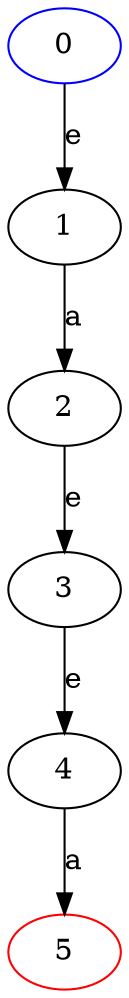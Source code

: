digraph G { 
	0 [label= "0", color=blue] ;
	1 [label= "1"] ;
	2 [label= "2"] ;
	3 [label= "3"] ;
	4 [label= "4"] ;
	5 [label= "5", color=red] ;
	0 -> 1[label="e"];
	1 -> 2[label="a"];
	3 -> 4[label="e"];
	4 -> 5[label="a"];
	2 -> 3[label="e"];

}